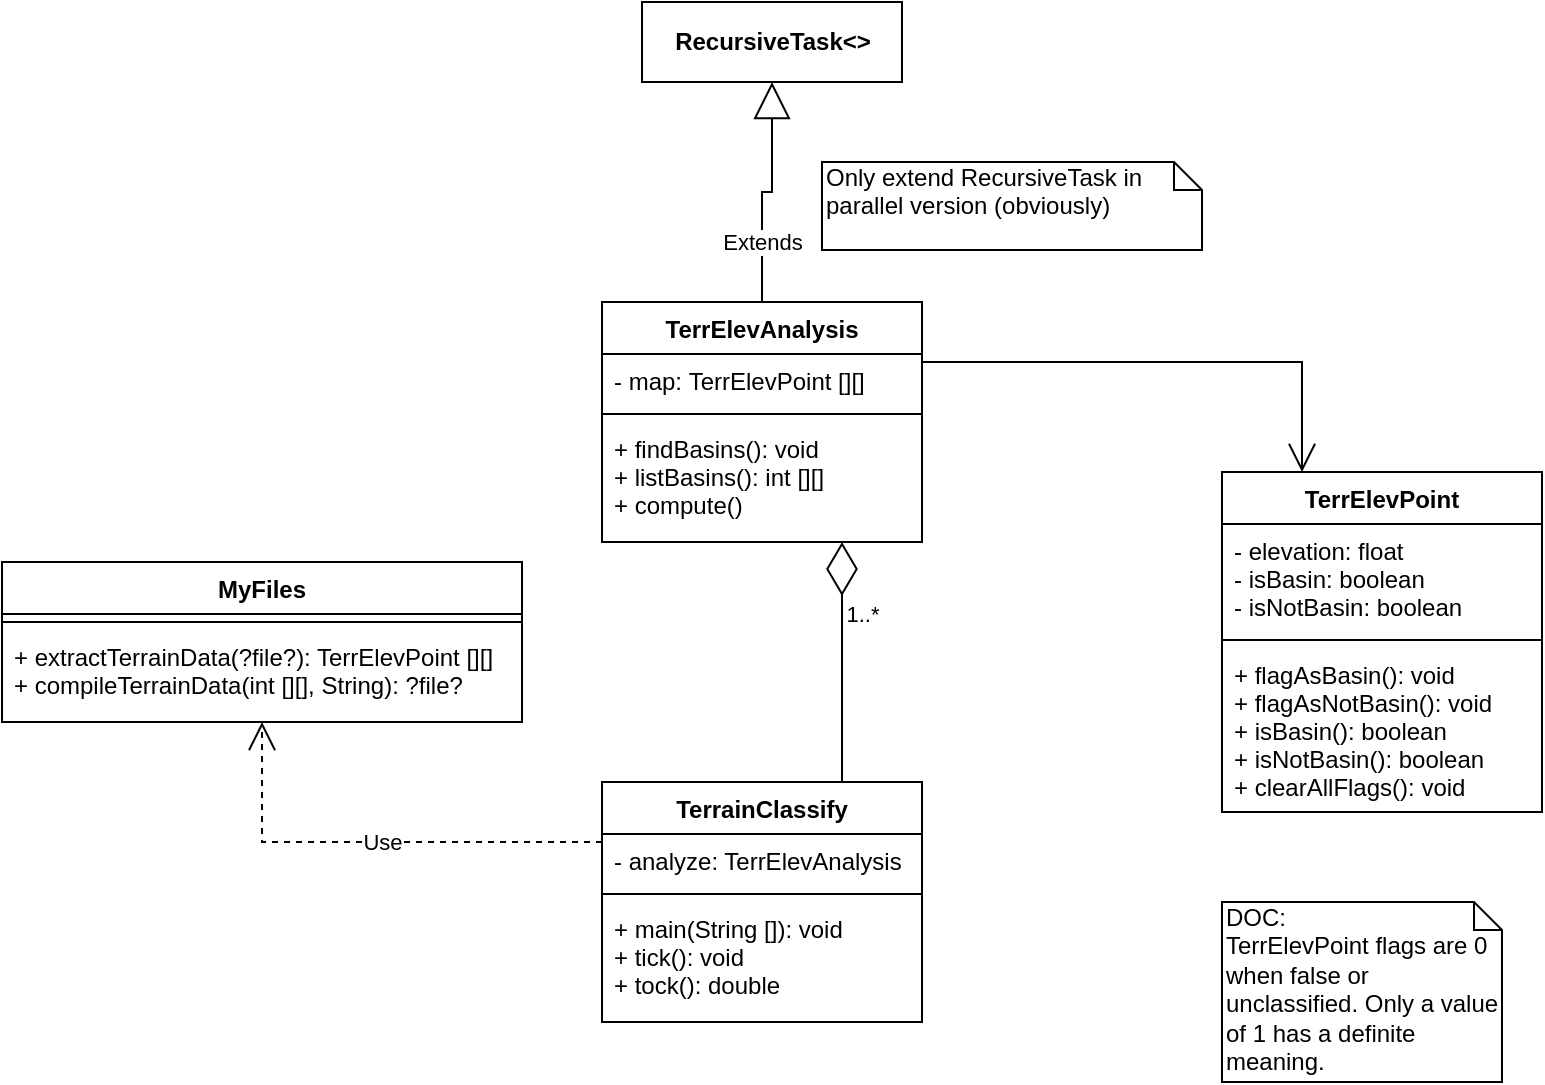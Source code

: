 <mxfile version="13.6.2"><diagram id="Nx_DqETdJjteN3R8QF36" name="Page-1"><mxGraphModel dx="496" dy="263" grid="1" gridSize="10" guides="1" tooltips="1" connect="1" arrows="1" fold="1" page="1" pageScale="1" pageWidth="850" pageHeight="1100" math="0" shadow="0"><root><mxCell id="0"/><mxCell id="1" parent="0"/><mxCell id="R6wJ26ea2MtrA1cQMoJq-1" value="&lt;div&gt;DOC:&lt;/div&gt;&lt;div&gt;TerrElevPoint flags are 0 when false or unclassified. Only a value of 1 has a definite meaning.&lt;br&gt;&lt;/div&gt;" style="shape=note;whiteSpace=wrap;html=1;size=14;verticalAlign=top;align=left;spacingTop=-6;" vertex="1" parent="1"><mxGeometry x="630" y="520" width="140" height="90" as="geometry"/></mxCell><mxCell id="R6wJ26ea2MtrA1cQMoJq-6" value="&lt;b&gt;RecursiveTask&amp;lt;&amp;gt;&lt;/b&gt;" style="html=1;" vertex="1" parent="1"><mxGeometry x="340" y="70" width="130" height="40" as="geometry"/></mxCell><mxCell id="R6wJ26ea2MtrA1cQMoJq-11" value="Extends" style="endArrow=block;endSize=16;endFill=0;html=1;edgeStyle=orthogonalEdgeStyle;rounded=0;entryX=0.5;entryY=1;entryDx=0;entryDy=0;exitX=0.5;exitY=0;exitDx=0;exitDy=0;" edge="1" parent="1" source="R6wJ26ea2MtrA1cQMoJq-7" target="R6wJ26ea2MtrA1cQMoJq-6"><mxGeometry x="-0.478" width="160" relative="1" as="geometry"><mxPoint x="380" y="200" as="sourcePoint"/><mxPoint x="270" y="230" as="targetPoint"/><mxPoint as="offset"/></mxGeometry></mxCell><mxCell id="R6wJ26ea2MtrA1cQMoJq-12" value="Only extend RecursiveTask in parallel version (obviously)" style="shape=note;whiteSpace=wrap;html=1;size=14;verticalAlign=top;align=left;spacingTop=-6;" vertex="1" parent="1"><mxGeometry x="430" y="150" width="190" height="44" as="geometry"/></mxCell><mxCell id="R6wJ26ea2MtrA1cQMoJq-13" value="MyFiles" style="swimlane;fontStyle=1;align=center;verticalAlign=top;childLayout=stackLayout;horizontal=1;startSize=26;horizontalStack=0;resizeParent=1;resizeParentMax=0;resizeLast=0;collapsible=1;marginBottom=0;" vertex="1" parent="1"><mxGeometry x="20" y="350" width="260" height="80" as="geometry"/></mxCell><mxCell id="R6wJ26ea2MtrA1cQMoJq-14" value="" style="line;strokeWidth=1;fillColor=none;align=left;verticalAlign=middle;spacingTop=-1;spacingLeft=3;spacingRight=3;rotatable=0;labelPosition=right;points=[];portConstraint=eastwest;" vertex="1" parent="R6wJ26ea2MtrA1cQMoJq-13"><mxGeometry y="26" width="260" height="8" as="geometry"/></mxCell><mxCell id="R6wJ26ea2MtrA1cQMoJq-15" value="+ extractTerrainData(?file?): TerrElevPoint [][]&#xA;+ compileTerrainData(int [][], String): ?file?&#xA;" style="text;strokeColor=none;fillColor=none;align=left;verticalAlign=top;spacingLeft=4;spacingRight=4;overflow=hidden;rotatable=0;points=[[0,0.5],[1,0.5]];portConstraint=eastwest;" vertex="1" parent="R6wJ26ea2MtrA1cQMoJq-13"><mxGeometry y="34" width="260" height="46" as="geometry"/></mxCell><mxCell id="R6wJ26ea2MtrA1cQMoJq-16" value="TerrainClassify" style="swimlane;fontStyle=1;align=center;verticalAlign=top;childLayout=stackLayout;horizontal=1;startSize=26;horizontalStack=0;resizeParent=1;resizeParentMax=0;resizeLast=0;collapsible=1;marginBottom=0;" vertex="1" parent="1"><mxGeometry x="320" y="460" width="160" height="120" as="geometry"/></mxCell><mxCell id="R6wJ26ea2MtrA1cQMoJq-17" value="- analyze: TerrElevAnalysis" style="text;strokeColor=none;fillColor=none;align=left;verticalAlign=top;spacingLeft=4;spacingRight=4;overflow=hidden;rotatable=0;points=[[0,0.5],[1,0.5]];portConstraint=eastwest;" vertex="1" parent="R6wJ26ea2MtrA1cQMoJq-16"><mxGeometry y="26" width="160" height="26" as="geometry"/></mxCell><mxCell id="R6wJ26ea2MtrA1cQMoJq-18" value="" style="line;strokeWidth=1;fillColor=none;align=left;verticalAlign=middle;spacingTop=-1;spacingLeft=3;spacingRight=3;rotatable=0;labelPosition=right;points=[];portConstraint=eastwest;" vertex="1" parent="R6wJ26ea2MtrA1cQMoJq-16"><mxGeometry y="52" width="160" height="8" as="geometry"/></mxCell><mxCell id="R6wJ26ea2MtrA1cQMoJq-19" value="+ main(String []): void&#xA;+ tick(): void&#xA;+ tock(): double&#xA;" style="text;strokeColor=none;fillColor=none;align=left;verticalAlign=top;spacingLeft=4;spacingRight=4;overflow=hidden;rotatable=0;points=[[0,0.5],[1,0.5]];portConstraint=eastwest;" vertex="1" parent="R6wJ26ea2MtrA1cQMoJq-16"><mxGeometry y="60" width="160" height="60" as="geometry"/></mxCell><mxCell id="R6wJ26ea2MtrA1cQMoJq-2" value="TerrElevPoint" style="swimlane;fontStyle=1;align=center;verticalAlign=top;childLayout=stackLayout;horizontal=1;startSize=26;horizontalStack=0;resizeParent=1;resizeParentMax=0;resizeLast=0;collapsible=1;marginBottom=0;" vertex="1" parent="1"><mxGeometry x="630" y="305" width="160" height="170" as="geometry"/></mxCell><mxCell id="R6wJ26ea2MtrA1cQMoJq-3" value="- elevation: float&#xA;- isBasin: boolean&#xA;- isNotBasin: boolean" style="text;strokeColor=none;fillColor=none;align=left;verticalAlign=top;spacingLeft=4;spacingRight=4;overflow=hidden;rotatable=0;points=[[0,0.5],[1,0.5]];portConstraint=eastwest;" vertex="1" parent="R6wJ26ea2MtrA1cQMoJq-2"><mxGeometry y="26" width="160" height="54" as="geometry"/></mxCell><mxCell id="R6wJ26ea2MtrA1cQMoJq-4" value="" style="line;strokeWidth=1;fillColor=none;align=left;verticalAlign=middle;spacingTop=-1;spacingLeft=3;spacingRight=3;rotatable=0;labelPosition=right;points=[];portConstraint=eastwest;" vertex="1" parent="R6wJ26ea2MtrA1cQMoJq-2"><mxGeometry y="80" width="160" height="8" as="geometry"/></mxCell><mxCell id="R6wJ26ea2MtrA1cQMoJq-5" value="+ flagAsBasin(): void&#xA;+ flagAsNotBasin(): void&#xA;+ isBasin(): boolean&#xA;+ isNotBasin(): boolean&#xA;+ clearAllFlags(): void&#xA;" style="text;strokeColor=none;fillColor=none;align=left;verticalAlign=top;spacingLeft=4;spacingRight=4;overflow=hidden;rotatable=0;points=[[0,0.5],[1,0.5]];portConstraint=eastwest;" vertex="1" parent="R6wJ26ea2MtrA1cQMoJq-2"><mxGeometry y="88" width="160" height="82" as="geometry"/></mxCell><mxCell id="R6wJ26ea2MtrA1cQMoJq-7" value="TerrElevAnalysis" style="swimlane;fontStyle=1;align=center;verticalAlign=top;childLayout=stackLayout;horizontal=1;startSize=26;horizontalStack=0;resizeParent=1;resizeParentMax=0;resizeLast=0;collapsible=1;marginBottom=0;" vertex="1" parent="1"><mxGeometry x="320" y="220" width="160" height="120" as="geometry"/></mxCell><mxCell id="R6wJ26ea2MtrA1cQMoJq-8" value="- map: TerrElevPoint [][]" style="text;strokeColor=none;fillColor=none;align=left;verticalAlign=top;spacingLeft=4;spacingRight=4;overflow=hidden;rotatable=0;points=[[0,0.5],[1,0.5]];portConstraint=eastwest;" vertex="1" parent="R6wJ26ea2MtrA1cQMoJq-7"><mxGeometry y="26" width="160" height="26" as="geometry"/></mxCell><mxCell id="R6wJ26ea2MtrA1cQMoJq-9" value="" style="line;strokeWidth=1;fillColor=none;align=left;verticalAlign=middle;spacingTop=-1;spacingLeft=3;spacingRight=3;rotatable=0;labelPosition=right;points=[];portConstraint=eastwest;" vertex="1" parent="R6wJ26ea2MtrA1cQMoJq-7"><mxGeometry y="52" width="160" height="8" as="geometry"/></mxCell><mxCell id="R6wJ26ea2MtrA1cQMoJq-10" value="+ findBasins(): void&#xA;+ listBasins(): int [][]&#xA;+ compute()&#xA;" style="text;strokeColor=none;fillColor=none;align=left;verticalAlign=top;spacingLeft=4;spacingRight=4;overflow=hidden;rotatable=0;points=[[0,0.5],[1,0.5]];portConstraint=eastwest;" vertex="1" parent="R6wJ26ea2MtrA1cQMoJq-7"><mxGeometry y="60" width="160" height="60" as="geometry"/></mxCell><mxCell id="R6wJ26ea2MtrA1cQMoJq-24" value="Use" style="endArrow=open;endSize=12;dashed=1;html=1;strokeColor=#000000;rounded=0;edgeStyle=orthogonalEdgeStyle;entryX=0.5;entryY=1;entryDx=0;entryDy=0;exitX=0;exitY=0.25;exitDx=0;exitDy=0;" edge="1" parent="1" source="R6wJ26ea2MtrA1cQMoJq-16" target="R6wJ26ea2MtrA1cQMoJq-13"><mxGeometry x="-0.043" width="160" relative="1" as="geometry"><mxPoint x="40" y="500" as="sourcePoint"/><mxPoint x="200" y="500" as="targetPoint"/><mxPoint as="offset"/></mxGeometry></mxCell><mxCell id="R6wJ26ea2MtrA1cQMoJq-25" value="" style="endArrow=diamondThin;endFill=0;endSize=24;html=1;rounded=0;edgeStyle=orthogonalEdgeStyle;entryX=0.75;entryY=1;entryDx=0;entryDy=0;exitX=0.75;exitY=0;exitDx=0;exitDy=0;" edge="1" parent="1" source="R6wJ26ea2MtrA1cQMoJq-16" target="R6wJ26ea2MtrA1cQMoJq-7"><mxGeometry width="160" relative="1" as="geometry"><mxPoint x="380" y="390" as="sourcePoint"/><mxPoint x="540" y="390" as="targetPoint"/></mxGeometry></mxCell><mxCell id="R6wJ26ea2MtrA1cQMoJq-27" value="1..*" style="edgeLabel;html=1;align=center;verticalAlign=middle;resizable=0;points=[];" vertex="1" connectable="0" parent="R6wJ26ea2MtrA1cQMoJq-25"><mxGeometry x="0.233" y="-1" relative="1" as="geometry"><mxPoint x="9" y="-10" as="offset"/></mxGeometry></mxCell><mxCell id="R6wJ26ea2MtrA1cQMoJq-28" value="" style="endArrow=open;endFill=1;endSize=12;html=1;strokeColor=#000000;rounded=0;edgeStyle=orthogonalEdgeStyle;entryX=0.25;entryY=0;entryDx=0;entryDy=0;exitX=1;exitY=0.25;exitDx=0;exitDy=0;" edge="1" parent="1" source="R6wJ26ea2MtrA1cQMoJq-7" target="R6wJ26ea2MtrA1cQMoJq-2"><mxGeometry width="160" relative="1" as="geometry"><mxPoint x="490" y="270" as="sourcePoint"/><mxPoint x="650" y="270" as="targetPoint"/></mxGeometry></mxCell></root></mxGraphModel></diagram></mxfile>